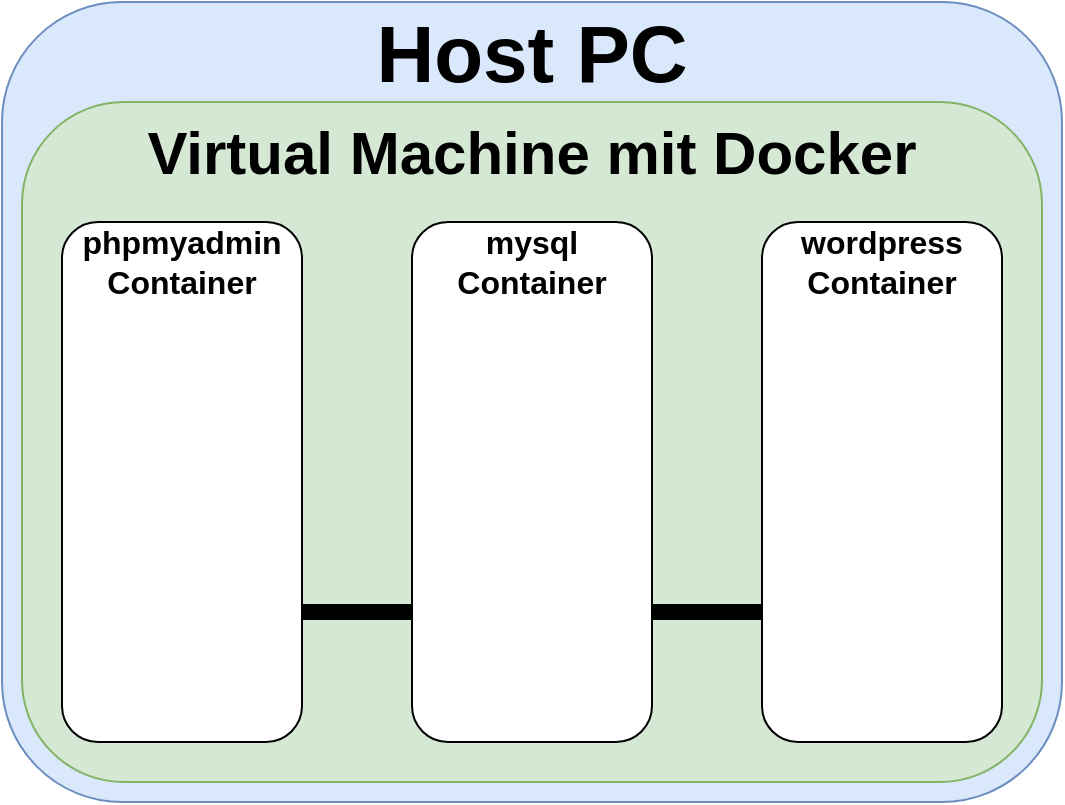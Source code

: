 <mxfile version="13.2.4" type="device"><diagram id="AGEjZyCMzQ1H-ESSq7si" name="Page-1"><mxGraphModel dx="1422" dy="822" grid="1" gridSize="10" guides="1" tooltips="1" connect="1" arrows="1" fold="1" page="1" pageScale="1" pageWidth="827" pageHeight="1169" math="0" shadow="0"><root><mxCell id="0"/><mxCell id="1" parent="0"/><mxCell id="YMVc0fdebjzj9VVGCttH-1" value="" style="rounded=1;whiteSpace=wrap;html=1;fillColor=#dae8fc;strokeColor=#6c8ebf;" vertex="1" parent="1"><mxGeometry x="40" y="80" width="530" height="400" as="geometry"/></mxCell><mxCell id="YMVc0fdebjzj9VVGCttH-2" value="" style="rounded=1;whiteSpace=wrap;html=1;fillColor=#d5e8d4;strokeColor=#82b366;" vertex="1" parent="1"><mxGeometry x="50" y="130" width="510" height="340" as="geometry"/></mxCell><mxCell id="YMVc0fdebjzj9VVGCttH-3" value="" style="rounded=1;whiteSpace=wrap;html=1;" vertex="1" parent="1"><mxGeometry x="70" y="190" width="120" height="260" as="geometry"/></mxCell><mxCell id="YMVc0fdebjzj9VVGCttH-4" value="" style="rounded=1;whiteSpace=wrap;html=1;" vertex="1" parent="1"><mxGeometry x="245" y="190" width="120" height="260" as="geometry"/></mxCell><mxCell id="YMVc0fdebjzj9VVGCttH-5" value="" style="rounded=1;whiteSpace=wrap;html=1;" vertex="1" parent="1"><mxGeometry x="420" y="190" width="120" height="260" as="geometry"/></mxCell><mxCell id="YMVc0fdebjzj9VVGCttH-6" value="Host PC" style="text;html=1;strokeColor=none;fillColor=none;align=center;verticalAlign=middle;whiteSpace=wrap;rounded=0;fontSize=40;fontStyle=1" vertex="1" parent="1"><mxGeometry x="40" y="80" width="530" height="50" as="geometry"/></mxCell><mxCell id="YMVc0fdebjzj9VVGCttH-8" value="Virtual Machine mit Docker" style="text;html=1;strokeColor=none;fillColor=none;align=center;verticalAlign=middle;whiteSpace=wrap;rounded=0;fontSize=30;fontStyle=1" vertex="1" parent="1"><mxGeometry x="50" y="130" width="510" height="50" as="geometry"/></mxCell><mxCell id="YMVc0fdebjzj9VVGCttH-9" value="" style="endArrow=none;html=1;fontSize=48;exitX=1;exitY=0.75;exitDx=0;exitDy=0;entryX=0;entryY=0.75;entryDx=0;entryDy=0;strokeWidth=8;" edge="1" parent="1" source="YMVc0fdebjzj9VVGCttH-3" target="YMVc0fdebjzj9VVGCttH-4"><mxGeometry width="50" height="50" relative="1" as="geometry"><mxPoint x="190" y="630" as="sourcePoint"/><mxPoint x="240" y="580" as="targetPoint"/></mxGeometry></mxCell><mxCell id="YMVc0fdebjzj9VVGCttH-10" value="" style="endArrow=none;html=1;fontSize=48;exitX=1;exitY=0.75;exitDx=0;exitDy=0;entryX=0;entryY=0.75;entryDx=0;entryDy=0;strokeWidth=8;" edge="1" parent="1" source="YMVc0fdebjzj9VVGCttH-4" target="YMVc0fdebjzj9VVGCttH-5"><mxGeometry width="50" height="50" relative="1" as="geometry"><mxPoint x="480" y="600" as="sourcePoint"/><mxPoint x="530" y="550" as="targetPoint"/></mxGeometry></mxCell><mxCell id="YMVc0fdebjzj9VVGCttH-13" value="&lt;font style=&quot;font-size: 16px&quot;&gt;phpmyadmin&lt;br&gt;Container&lt;br&gt;&lt;/font&gt;" style="text;html=1;strokeColor=none;fillColor=none;align=center;verticalAlign=middle;whiteSpace=wrap;rounded=0;fontSize=16;fontStyle=1" vertex="1" parent="1"><mxGeometry x="70" y="190" width="120" height="40" as="geometry"/></mxCell><mxCell id="YMVc0fdebjzj9VVGCttH-18" value="&lt;font style=&quot;font-size: 16px&quot;&gt;mysql&lt;br&gt;Container&lt;br&gt;&lt;/font&gt;" style="text;html=1;strokeColor=none;fillColor=none;align=center;verticalAlign=middle;whiteSpace=wrap;rounded=0;fontSize=16;fontStyle=1" vertex="1" parent="1"><mxGeometry x="245" y="190" width="120" height="40" as="geometry"/></mxCell><mxCell id="YMVc0fdebjzj9VVGCttH-19" value="&lt;font style=&quot;font-size: 16px&quot;&gt;wordpress&lt;br&gt;Container&lt;br&gt;&lt;/font&gt;" style="text;html=1;strokeColor=none;fillColor=none;align=center;verticalAlign=middle;whiteSpace=wrap;rounded=0;fontSize=16;fontStyle=1" vertex="1" parent="1"><mxGeometry x="420" y="190" width="120" height="40" as="geometry"/></mxCell></root></mxGraphModel></diagram></mxfile>